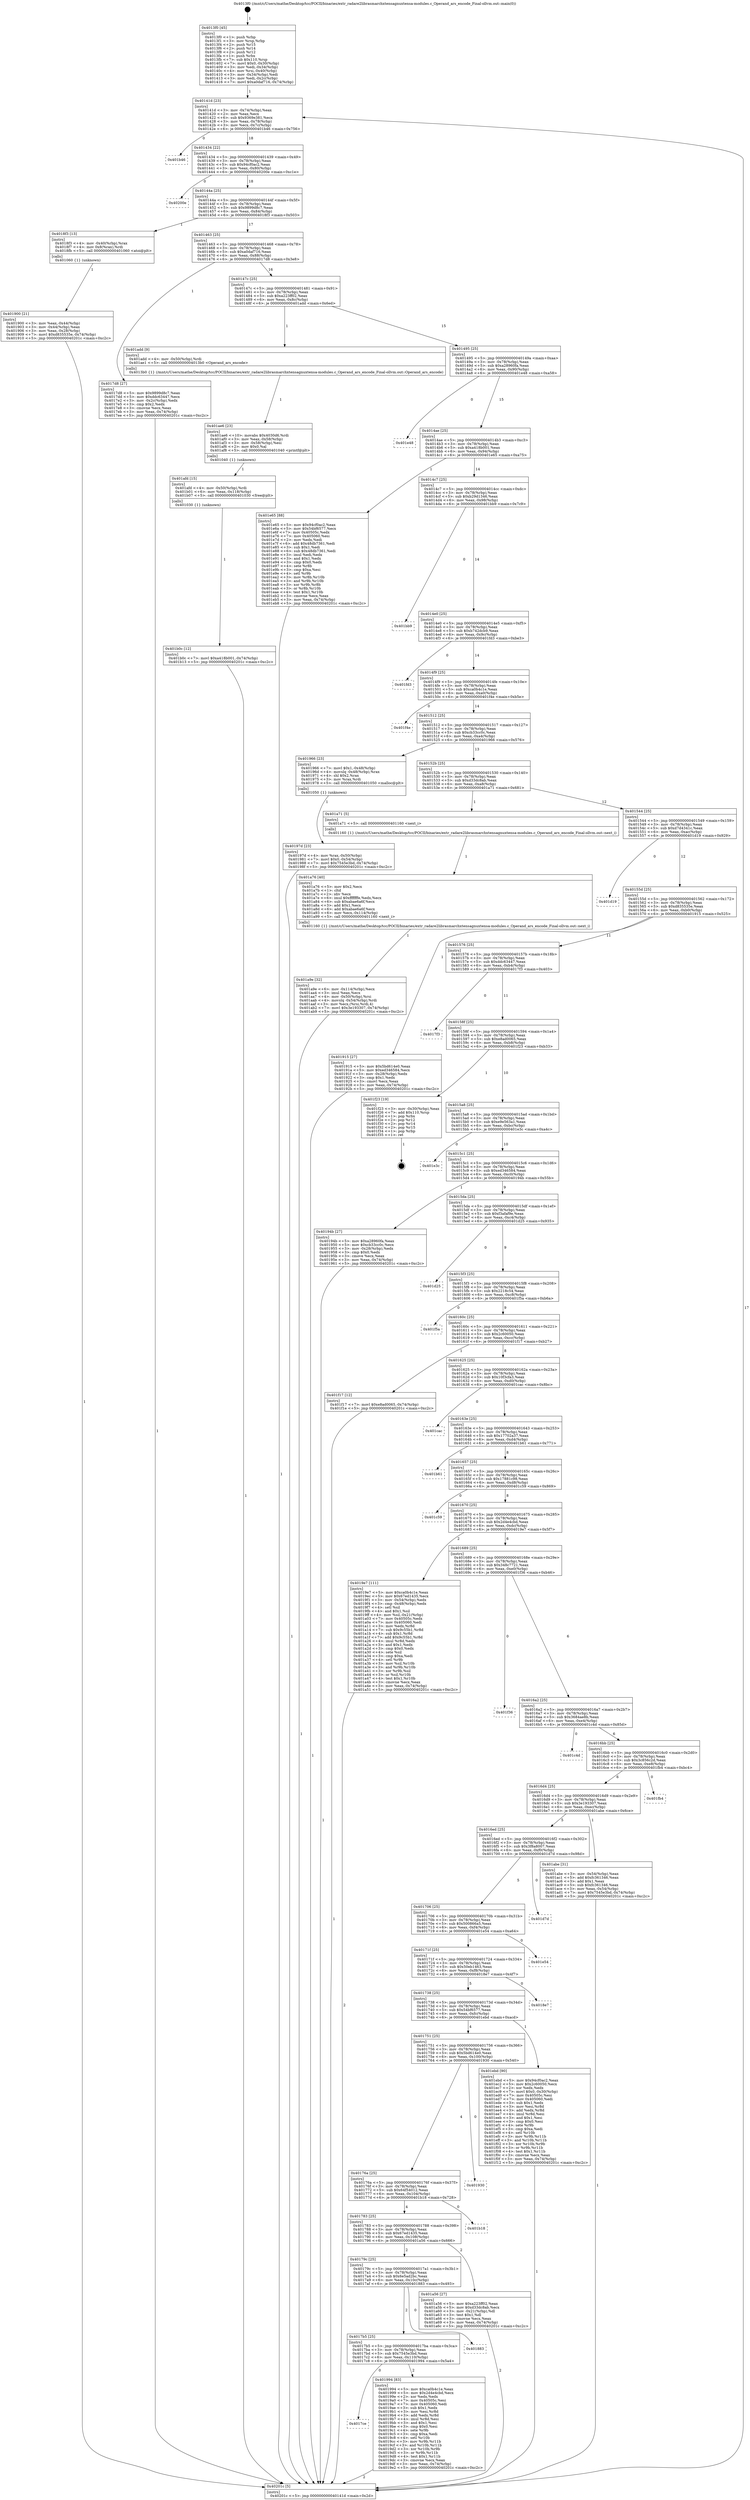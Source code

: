 digraph "0x4013f0" {
  label = "0x4013f0 (/mnt/c/Users/mathe/Desktop/tcc/POCII/binaries/extr_radare2librasmarchxtensagnuxtensa-modules.c_Operand_ars_encode_Final-ollvm.out::main(0))"
  labelloc = "t"
  node[shape=record]

  Entry [label="",width=0.3,height=0.3,shape=circle,fillcolor=black,style=filled]
  "0x40141d" [label="{
     0x40141d [23]\l
     | [instrs]\l
     &nbsp;&nbsp;0x40141d \<+3\>: mov -0x74(%rbp),%eax\l
     &nbsp;&nbsp;0x401420 \<+2\>: mov %eax,%ecx\l
     &nbsp;&nbsp;0x401422 \<+6\>: sub $0x9369e381,%ecx\l
     &nbsp;&nbsp;0x401428 \<+3\>: mov %eax,-0x78(%rbp)\l
     &nbsp;&nbsp;0x40142b \<+3\>: mov %ecx,-0x7c(%rbp)\l
     &nbsp;&nbsp;0x40142e \<+6\>: je 0000000000401b46 \<main+0x756\>\l
  }"]
  "0x401b46" [label="{
     0x401b46\l
  }", style=dashed]
  "0x401434" [label="{
     0x401434 [22]\l
     | [instrs]\l
     &nbsp;&nbsp;0x401434 \<+5\>: jmp 0000000000401439 \<main+0x49\>\l
     &nbsp;&nbsp;0x401439 \<+3\>: mov -0x78(%rbp),%eax\l
     &nbsp;&nbsp;0x40143c \<+5\>: sub $0x94cf0ac2,%eax\l
     &nbsp;&nbsp;0x401441 \<+3\>: mov %eax,-0x80(%rbp)\l
     &nbsp;&nbsp;0x401444 \<+6\>: je 000000000040200e \<main+0xc1e\>\l
  }"]
  Exit [label="",width=0.3,height=0.3,shape=circle,fillcolor=black,style=filled,peripheries=2]
  "0x40200e" [label="{
     0x40200e\l
  }", style=dashed]
  "0x40144a" [label="{
     0x40144a [25]\l
     | [instrs]\l
     &nbsp;&nbsp;0x40144a \<+5\>: jmp 000000000040144f \<main+0x5f\>\l
     &nbsp;&nbsp;0x40144f \<+3\>: mov -0x78(%rbp),%eax\l
     &nbsp;&nbsp;0x401452 \<+5\>: sub $0x9899d8c7,%eax\l
     &nbsp;&nbsp;0x401457 \<+6\>: mov %eax,-0x84(%rbp)\l
     &nbsp;&nbsp;0x40145d \<+6\>: je 00000000004018f3 \<main+0x503\>\l
  }"]
  "0x401b0c" [label="{
     0x401b0c [12]\l
     | [instrs]\l
     &nbsp;&nbsp;0x401b0c \<+7\>: movl $0xa418b001,-0x74(%rbp)\l
     &nbsp;&nbsp;0x401b13 \<+5\>: jmp 000000000040201c \<main+0xc2c\>\l
  }"]
  "0x4018f3" [label="{
     0x4018f3 [13]\l
     | [instrs]\l
     &nbsp;&nbsp;0x4018f3 \<+4\>: mov -0x40(%rbp),%rax\l
     &nbsp;&nbsp;0x4018f7 \<+4\>: mov 0x8(%rax),%rdi\l
     &nbsp;&nbsp;0x4018fb \<+5\>: call 0000000000401060 \<atoi@plt\>\l
     | [calls]\l
     &nbsp;&nbsp;0x401060 \{1\} (unknown)\l
  }"]
  "0x401463" [label="{
     0x401463 [25]\l
     | [instrs]\l
     &nbsp;&nbsp;0x401463 \<+5\>: jmp 0000000000401468 \<main+0x78\>\l
     &nbsp;&nbsp;0x401468 \<+3\>: mov -0x78(%rbp),%eax\l
     &nbsp;&nbsp;0x40146b \<+5\>: sub $0xa0daf716,%eax\l
     &nbsp;&nbsp;0x401470 \<+6\>: mov %eax,-0x88(%rbp)\l
     &nbsp;&nbsp;0x401476 \<+6\>: je 00000000004017d8 \<main+0x3e8\>\l
  }"]
  "0x401afd" [label="{
     0x401afd [15]\l
     | [instrs]\l
     &nbsp;&nbsp;0x401afd \<+4\>: mov -0x50(%rbp),%rdi\l
     &nbsp;&nbsp;0x401b01 \<+6\>: mov %eax,-0x118(%rbp)\l
     &nbsp;&nbsp;0x401b07 \<+5\>: call 0000000000401030 \<free@plt\>\l
     | [calls]\l
     &nbsp;&nbsp;0x401030 \{1\} (unknown)\l
  }"]
  "0x4017d8" [label="{
     0x4017d8 [27]\l
     | [instrs]\l
     &nbsp;&nbsp;0x4017d8 \<+5\>: mov $0x9899d8c7,%eax\l
     &nbsp;&nbsp;0x4017dd \<+5\>: mov $0xddc63447,%ecx\l
     &nbsp;&nbsp;0x4017e2 \<+3\>: mov -0x2c(%rbp),%edx\l
     &nbsp;&nbsp;0x4017e5 \<+3\>: cmp $0x2,%edx\l
     &nbsp;&nbsp;0x4017e8 \<+3\>: cmovne %ecx,%eax\l
     &nbsp;&nbsp;0x4017eb \<+3\>: mov %eax,-0x74(%rbp)\l
     &nbsp;&nbsp;0x4017ee \<+5\>: jmp 000000000040201c \<main+0xc2c\>\l
  }"]
  "0x40147c" [label="{
     0x40147c [25]\l
     | [instrs]\l
     &nbsp;&nbsp;0x40147c \<+5\>: jmp 0000000000401481 \<main+0x91\>\l
     &nbsp;&nbsp;0x401481 \<+3\>: mov -0x78(%rbp),%eax\l
     &nbsp;&nbsp;0x401484 \<+5\>: sub $0xa223ff02,%eax\l
     &nbsp;&nbsp;0x401489 \<+6\>: mov %eax,-0x8c(%rbp)\l
     &nbsp;&nbsp;0x40148f \<+6\>: je 0000000000401add \<main+0x6ed\>\l
  }"]
  "0x40201c" [label="{
     0x40201c [5]\l
     | [instrs]\l
     &nbsp;&nbsp;0x40201c \<+5\>: jmp 000000000040141d \<main+0x2d\>\l
  }"]
  "0x4013f0" [label="{
     0x4013f0 [45]\l
     | [instrs]\l
     &nbsp;&nbsp;0x4013f0 \<+1\>: push %rbp\l
     &nbsp;&nbsp;0x4013f1 \<+3\>: mov %rsp,%rbp\l
     &nbsp;&nbsp;0x4013f4 \<+2\>: push %r15\l
     &nbsp;&nbsp;0x4013f6 \<+2\>: push %r14\l
     &nbsp;&nbsp;0x4013f8 \<+2\>: push %r12\l
     &nbsp;&nbsp;0x4013fa \<+1\>: push %rbx\l
     &nbsp;&nbsp;0x4013fb \<+7\>: sub $0x110,%rsp\l
     &nbsp;&nbsp;0x401402 \<+7\>: movl $0x0,-0x30(%rbp)\l
     &nbsp;&nbsp;0x401409 \<+3\>: mov %edi,-0x34(%rbp)\l
     &nbsp;&nbsp;0x40140c \<+4\>: mov %rsi,-0x40(%rbp)\l
     &nbsp;&nbsp;0x401410 \<+3\>: mov -0x34(%rbp),%edi\l
     &nbsp;&nbsp;0x401413 \<+3\>: mov %edi,-0x2c(%rbp)\l
     &nbsp;&nbsp;0x401416 \<+7\>: movl $0xa0daf716,-0x74(%rbp)\l
  }"]
  "0x401900" [label="{
     0x401900 [21]\l
     | [instrs]\l
     &nbsp;&nbsp;0x401900 \<+3\>: mov %eax,-0x44(%rbp)\l
     &nbsp;&nbsp;0x401903 \<+3\>: mov -0x44(%rbp),%eax\l
     &nbsp;&nbsp;0x401906 \<+3\>: mov %eax,-0x28(%rbp)\l
     &nbsp;&nbsp;0x401909 \<+7\>: movl $0xd835535e,-0x74(%rbp)\l
     &nbsp;&nbsp;0x401910 \<+5\>: jmp 000000000040201c \<main+0xc2c\>\l
  }"]
  "0x401ae6" [label="{
     0x401ae6 [23]\l
     | [instrs]\l
     &nbsp;&nbsp;0x401ae6 \<+10\>: movabs $0x4030d6,%rdi\l
     &nbsp;&nbsp;0x401af0 \<+3\>: mov %eax,-0x58(%rbp)\l
     &nbsp;&nbsp;0x401af3 \<+3\>: mov -0x58(%rbp),%esi\l
     &nbsp;&nbsp;0x401af6 \<+2\>: mov $0x0,%al\l
     &nbsp;&nbsp;0x401af8 \<+5\>: call 0000000000401040 \<printf@plt\>\l
     | [calls]\l
     &nbsp;&nbsp;0x401040 \{1\} (unknown)\l
  }"]
  "0x401add" [label="{
     0x401add [9]\l
     | [instrs]\l
     &nbsp;&nbsp;0x401add \<+4\>: mov -0x50(%rbp),%rdi\l
     &nbsp;&nbsp;0x401ae1 \<+5\>: call 00000000004013b0 \<Operand_ars_encode\>\l
     | [calls]\l
     &nbsp;&nbsp;0x4013b0 \{1\} (/mnt/c/Users/mathe/Desktop/tcc/POCII/binaries/extr_radare2librasmarchxtensagnuxtensa-modules.c_Operand_ars_encode_Final-ollvm.out::Operand_ars_encode)\l
  }"]
  "0x401495" [label="{
     0x401495 [25]\l
     | [instrs]\l
     &nbsp;&nbsp;0x401495 \<+5\>: jmp 000000000040149a \<main+0xaa\>\l
     &nbsp;&nbsp;0x40149a \<+3\>: mov -0x78(%rbp),%eax\l
     &nbsp;&nbsp;0x40149d \<+5\>: sub $0xa28960fa,%eax\l
     &nbsp;&nbsp;0x4014a2 \<+6\>: mov %eax,-0x90(%rbp)\l
     &nbsp;&nbsp;0x4014a8 \<+6\>: je 0000000000401e48 \<main+0xa58\>\l
  }"]
  "0x401a9e" [label="{
     0x401a9e [32]\l
     | [instrs]\l
     &nbsp;&nbsp;0x401a9e \<+6\>: mov -0x114(%rbp),%ecx\l
     &nbsp;&nbsp;0x401aa4 \<+3\>: imul %eax,%ecx\l
     &nbsp;&nbsp;0x401aa7 \<+4\>: mov -0x50(%rbp),%rsi\l
     &nbsp;&nbsp;0x401aab \<+4\>: movslq -0x54(%rbp),%rdi\l
     &nbsp;&nbsp;0x401aaf \<+3\>: mov %ecx,(%rsi,%rdi,4)\l
     &nbsp;&nbsp;0x401ab2 \<+7\>: movl $0x3e193307,-0x74(%rbp)\l
     &nbsp;&nbsp;0x401ab9 \<+5\>: jmp 000000000040201c \<main+0xc2c\>\l
  }"]
  "0x401e48" [label="{
     0x401e48\l
  }", style=dashed]
  "0x4014ae" [label="{
     0x4014ae [25]\l
     | [instrs]\l
     &nbsp;&nbsp;0x4014ae \<+5\>: jmp 00000000004014b3 \<main+0xc3\>\l
     &nbsp;&nbsp;0x4014b3 \<+3\>: mov -0x78(%rbp),%eax\l
     &nbsp;&nbsp;0x4014b6 \<+5\>: sub $0xa418b001,%eax\l
     &nbsp;&nbsp;0x4014bb \<+6\>: mov %eax,-0x94(%rbp)\l
     &nbsp;&nbsp;0x4014c1 \<+6\>: je 0000000000401e65 \<main+0xa75\>\l
  }"]
  "0x401a76" [label="{
     0x401a76 [40]\l
     | [instrs]\l
     &nbsp;&nbsp;0x401a76 \<+5\>: mov $0x2,%ecx\l
     &nbsp;&nbsp;0x401a7b \<+1\>: cltd\l
     &nbsp;&nbsp;0x401a7c \<+2\>: idiv %ecx\l
     &nbsp;&nbsp;0x401a7e \<+6\>: imul $0xfffffffe,%edx,%ecx\l
     &nbsp;&nbsp;0x401a84 \<+6\>: sub $0xabae6a6f,%ecx\l
     &nbsp;&nbsp;0x401a8a \<+3\>: add $0x1,%ecx\l
     &nbsp;&nbsp;0x401a8d \<+6\>: add $0xabae6a6f,%ecx\l
     &nbsp;&nbsp;0x401a93 \<+6\>: mov %ecx,-0x114(%rbp)\l
     &nbsp;&nbsp;0x401a99 \<+5\>: call 0000000000401160 \<next_i\>\l
     | [calls]\l
     &nbsp;&nbsp;0x401160 \{1\} (/mnt/c/Users/mathe/Desktop/tcc/POCII/binaries/extr_radare2librasmarchxtensagnuxtensa-modules.c_Operand_ars_encode_Final-ollvm.out::next_i)\l
  }"]
  "0x401e65" [label="{
     0x401e65 [88]\l
     | [instrs]\l
     &nbsp;&nbsp;0x401e65 \<+5\>: mov $0x94cf0ac2,%eax\l
     &nbsp;&nbsp;0x401e6a \<+5\>: mov $0x54bf6577,%ecx\l
     &nbsp;&nbsp;0x401e6f \<+7\>: mov 0x40505c,%edx\l
     &nbsp;&nbsp;0x401e76 \<+7\>: mov 0x405060,%esi\l
     &nbsp;&nbsp;0x401e7d \<+2\>: mov %edx,%edi\l
     &nbsp;&nbsp;0x401e7f \<+6\>: add $0x48db7361,%edi\l
     &nbsp;&nbsp;0x401e85 \<+3\>: sub $0x1,%edi\l
     &nbsp;&nbsp;0x401e88 \<+6\>: sub $0x48db7361,%edi\l
     &nbsp;&nbsp;0x401e8e \<+3\>: imul %edi,%edx\l
     &nbsp;&nbsp;0x401e91 \<+3\>: and $0x1,%edx\l
     &nbsp;&nbsp;0x401e94 \<+3\>: cmp $0x0,%edx\l
     &nbsp;&nbsp;0x401e97 \<+4\>: sete %r8b\l
     &nbsp;&nbsp;0x401e9b \<+3\>: cmp $0xa,%esi\l
     &nbsp;&nbsp;0x401e9e \<+4\>: setl %r9b\l
     &nbsp;&nbsp;0x401ea2 \<+3\>: mov %r8b,%r10b\l
     &nbsp;&nbsp;0x401ea5 \<+3\>: and %r9b,%r10b\l
     &nbsp;&nbsp;0x401ea8 \<+3\>: xor %r9b,%r8b\l
     &nbsp;&nbsp;0x401eab \<+3\>: or %r8b,%r10b\l
     &nbsp;&nbsp;0x401eae \<+4\>: test $0x1,%r10b\l
     &nbsp;&nbsp;0x401eb2 \<+3\>: cmovne %ecx,%eax\l
     &nbsp;&nbsp;0x401eb5 \<+3\>: mov %eax,-0x74(%rbp)\l
     &nbsp;&nbsp;0x401eb8 \<+5\>: jmp 000000000040201c \<main+0xc2c\>\l
  }"]
  "0x4014c7" [label="{
     0x4014c7 [25]\l
     | [instrs]\l
     &nbsp;&nbsp;0x4014c7 \<+5\>: jmp 00000000004014cc \<main+0xdc\>\l
     &nbsp;&nbsp;0x4014cc \<+3\>: mov -0x78(%rbp),%eax\l
     &nbsp;&nbsp;0x4014cf \<+5\>: sub $0xb29d1346,%eax\l
     &nbsp;&nbsp;0x4014d4 \<+6\>: mov %eax,-0x98(%rbp)\l
     &nbsp;&nbsp;0x4014da \<+6\>: je 0000000000401bb9 \<main+0x7c9\>\l
  }"]
  "0x4017ce" [label="{
     0x4017ce\l
  }", style=dashed]
  "0x401bb9" [label="{
     0x401bb9\l
  }", style=dashed]
  "0x4014e0" [label="{
     0x4014e0 [25]\l
     | [instrs]\l
     &nbsp;&nbsp;0x4014e0 \<+5\>: jmp 00000000004014e5 \<main+0xf5\>\l
     &nbsp;&nbsp;0x4014e5 \<+3\>: mov -0x78(%rbp),%eax\l
     &nbsp;&nbsp;0x4014e8 \<+5\>: sub $0xb742dcb9,%eax\l
     &nbsp;&nbsp;0x4014ed \<+6\>: mov %eax,-0x9c(%rbp)\l
     &nbsp;&nbsp;0x4014f3 \<+6\>: je 0000000000401fd3 \<main+0xbe3\>\l
  }"]
  "0x401994" [label="{
     0x401994 [83]\l
     | [instrs]\l
     &nbsp;&nbsp;0x401994 \<+5\>: mov $0xca0b4c1e,%eax\l
     &nbsp;&nbsp;0x401999 \<+5\>: mov $0x2d4e4cbd,%ecx\l
     &nbsp;&nbsp;0x40199e \<+2\>: xor %edx,%edx\l
     &nbsp;&nbsp;0x4019a0 \<+7\>: mov 0x40505c,%esi\l
     &nbsp;&nbsp;0x4019a7 \<+7\>: mov 0x405060,%edi\l
     &nbsp;&nbsp;0x4019ae \<+3\>: sub $0x1,%edx\l
     &nbsp;&nbsp;0x4019b1 \<+3\>: mov %esi,%r8d\l
     &nbsp;&nbsp;0x4019b4 \<+3\>: add %edx,%r8d\l
     &nbsp;&nbsp;0x4019b7 \<+4\>: imul %r8d,%esi\l
     &nbsp;&nbsp;0x4019bb \<+3\>: and $0x1,%esi\l
     &nbsp;&nbsp;0x4019be \<+3\>: cmp $0x0,%esi\l
     &nbsp;&nbsp;0x4019c1 \<+4\>: sete %r9b\l
     &nbsp;&nbsp;0x4019c5 \<+3\>: cmp $0xa,%edi\l
     &nbsp;&nbsp;0x4019c8 \<+4\>: setl %r10b\l
     &nbsp;&nbsp;0x4019cc \<+3\>: mov %r9b,%r11b\l
     &nbsp;&nbsp;0x4019cf \<+3\>: and %r10b,%r11b\l
     &nbsp;&nbsp;0x4019d2 \<+3\>: xor %r10b,%r9b\l
     &nbsp;&nbsp;0x4019d5 \<+3\>: or %r9b,%r11b\l
     &nbsp;&nbsp;0x4019d8 \<+4\>: test $0x1,%r11b\l
     &nbsp;&nbsp;0x4019dc \<+3\>: cmovne %ecx,%eax\l
     &nbsp;&nbsp;0x4019df \<+3\>: mov %eax,-0x74(%rbp)\l
     &nbsp;&nbsp;0x4019e2 \<+5\>: jmp 000000000040201c \<main+0xc2c\>\l
  }"]
  "0x401fd3" [label="{
     0x401fd3\l
  }", style=dashed]
  "0x4014f9" [label="{
     0x4014f9 [25]\l
     | [instrs]\l
     &nbsp;&nbsp;0x4014f9 \<+5\>: jmp 00000000004014fe \<main+0x10e\>\l
     &nbsp;&nbsp;0x4014fe \<+3\>: mov -0x78(%rbp),%eax\l
     &nbsp;&nbsp;0x401501 \<+5\>: sub $0xca0b4c1e,%eax\l
     &nbsp;&nbsp;0x401506 \<+6\>: mov %eax,-0xa0(%rbp)\l
     &nbsp;&nbsp;0x40150c \<+6\>: je 0000000000401f4e \<main+0xb5e\>\l
  }"]
  "0x4017b5" [label="{
     0x4017b5 [25]\l
     | [instrs]\l
     &nbsp;&nbsp;0x4017b5 \<+5\>: jmp 00000000004017ba \<main+0x3ca\>\l
     &nbsp;&nbsp;0x4017ba \<+3\>: mov -0x78(%rbp),%eax\l
     &nbsp;&nbsp;0x4017bd \<+5\>: sub $0x7545e3bd,%eax\l
     &nbsp;&nbsp;0x4017c2 \<+6\>: mov %eax,-0x110(%rbp)\l
     &nbsp;&nbsp;0x4017c8 \<+6\>: je 0000000000401994 \<main+0x5a4\>\l
  }"]
  "0x401f4e" [label="{
     0x401f4e\l
  }", style=dashed]
  "0x401512" [label="{
     0x401512 [25]\l
     | [instrs]\l
     &nbsp;&nbsp;0x401512 \<+5\>: jmp 0000000000401517 \<main+0x127\>\l
     &nbsp;&nbsp;0x401517 \<+3\>: mov -0x78(%rbp),%eax\l
     &nbsp;&nbsp;0x40151a \<+5\>: sub $0xcb33cc0c,%eax\l
     &nbsp;&nbsp;0x40151f \<+6\>: mov %eax,-0xa4(%rbp)\l
     &nbsp;&nbsp;0x401525 \<+6\>: je 0000000000401966 \<main+0x576\>\l
  }"]
  "0x401883" [label="{
     0x401883\l
  }", style=dashed]
  "0x401966" [label="{
     0x401966 [23]\l
     | [instrs]\l
     &nbsp;&nbsp;0x401966 \<+7\>: movl $0x1,-0x48(%rbp)\l
     &nbsp;&nbsp;0x40196d \<+4\>: movslq -0x48(%rbp),%rax\l
     &nbsp;&nbsp;0x401971 \<+4\>: shl $0x2,%rax\l
     &nbsp;&nbsp;0x401975 \<+3\>: mov %rax,%rdi\l
     &nbsp;&nbsp;0x401978 \<+5\>: call 0000000000401050 \<malloc@plt\>\l
     | [calls]\l
     &nbsp;&nbsp;0x401050 \{1\} (unknown)\l
  }"]
  "0x40152b" [label="{
     0x40152b [25]\l
     | [instrs]\l
     &nbsp;&nbsp;0x40152b \<+5\>: jmp 0000000000401530 \<main+0x140\>\l
     &nbsp;&nbsp;0x401530 \<+3\>: mov -0x78(%rbp),%eax\l
     &nbsp;&nbsp;0x401533 \<+5\>: sub $0xd33dc8ab,%eax\l
     &nbsp;&nbsp;0x401538 \<+6\>: mov %eax,-0xa8(%rbp)\l
     &nbsp;&nbsp;0x40153e \<+6\>: je 0000000000401a71 \<main+0x681\>\l
  }"]
  "0x40179c" [label="{
     0x40179c [25]\l
     | [instrs]\l
     &nbsp;&nbsp;0x40179c \<+5\>: jmp 00000000004017a1 \<main+0x3b1\>\l
     &nbsp;&nbsp;0x4017a1 \<+3\>: mov -0x78(%rbp),%eax\l
     &nbsp;&nbsp;0x4017a4 \<+5\>: sub $0x6e5ad2bc,%eax\l
     &nbsp;&nbsp;0x4017a9 \<+6\>: mov %eax,-0x10c(%rbp)\l
     &nbsp;&nbsp;0x4017af \<+6\>: je 0000000000401883 \<main+0x493\>\l
  }"]
  "0x401a71" [label="{
     0x401a71 [5]\l
     | [instrs]\l
     &nbsp;&nbsp;0x401a71 \<+5\>: call 0000000000401160 \<next_i\>\l
     | [calls]\l
     &nbsp;&nbsp;0x401160 \{1\} (/mnt/c/Users/mathe/Desktop/tcc/POCII/binaries/extr_radare2librasmarchxtensagnuxtensa-modules.c_Operand_ars_encode_Final-ollvm.out::next_i)\l
  }"]
  "0x401544" [label="{
     0x401544 [25]\l
     | [instrs]\l
     &nbsp;&nbsp;0x401544 \<+5\>: jmp 0000000000401549 \<main+0x159\>\l
     &nbsp;&nbsp;0x401549 \<+3\>: mov -0x78(%rbp),%eax\l
     &nbsp;&nbsp;0x40154c \<+5\>: sub $0xd7d4341c,%eax\l
     &nbsp;&nbsp;0x401551 \<+6\>: mov %eax,-0xac(%rbp)\l
     &nbsp;&nbsp;0x401557 \<+6\>: je 0000000000401d19 \<main+0x929\>\l
  }"]
  "0x401a56" [label="{
     0x401a56 [27]\l
     | [instrs]\l
     &nbsp;&nbsp;0x401a56 \<+5\>: mov $0xa223ff02,%eax\l
     &nbsp;&nbsp;0x401a5b \<+5\>: mov $0xd33dc8ab,%ecx\l
     &nbsp;&nbsp;0x401a60 \<+3\>: mov -0x21(%rbp),%dl\l
     &nbsp;&nbsp;0x401a63 \<+3\>: test $0x1,%dl\l
     &nbsp;&nbsp;0x401a66 \<+3\>: cmovne %ecx,%eax\l
     &nbsp;&nbsp;0x401a69 \<+3\>: mov %eax,-0x74(%rbp)\l
     &nbsp;&nbsp;0x401a6c \<+5\>: jmp 000000000040201c \<main+0xc2c\>\l
  }"]
  "0x401d19" [label="{
     0x401d19\l
  }", style=dashed]
  "0x40155d" [label="{
     0x40155d [25]\l
     | [instrs]\l
     &nbsp;&nbsp;0x40155d \<+5\>: jmp 0000000000401562 \<main+0x172\>\l
     &nbsp;&nbsp;0x401562 \<+3\>: mov -0x78(%rbp),%eax\l
     &nbsp;&nbsp;0x401565 \<+5\>: sub $0xd835535e,%eax\l
     &nbsp;&nbsp;0x40156a \<+6\>: mov %eax,-0xb0(%rbp)\l
     &nbsp;&nbsp;0x401570 \<+6\>: je 0000000000401915 \<main+0x525\>\l
  }"]
  "0x401783" [label="{
     0x401783 [25]\l
     | [instrs]\l
     &nbsp;&nbsp;0x401783 \<+5\>: jmp 0000000000401788 \<main+0x398\>\l
     &nbsp;&nbsp;0x401788 \<+3\>: mov -0x78(%rbp),%eax\l
     &nbsp;&nbsp;0x40178b \<+5\>: sub $0x67ed1435,%eax\l
     &nbsp;&nbsp;0x401790 \<+6\>: mov %eax,-0x108(%rbp)\l
     &nbsp;&nbsp;0x401796 \<+6\>: je 0000000000401a56 \<main+0x666\>\l
  }"]
  "0x401915" [label="{
     0x401915 [27]\l
     | [instrs]\l
     &nbsp;&nbsp;0x401915 \<+5\>: mov $0x5bd614e0,%eax\l
     &nbsp;&nbsp;0x40191a \<+5\>: mov $0xed346584,%ecx\l
     &nbsp;&nbsp;0x40191f \<+3\>: mov -0x28(%rbp),%edx\l
     &nbsp;&nbsp;0x401922 \<+3\>: cmp $0x1,%edx\l
     &nbsp;&nbsp;0x401925 \<+3\>: cmovl %ecx,%eax\l
     &nbsp;&nbsp;0x401928 \<+3\>: mov %eax,-0x74(%rbp)\l
     &nbsp;&nbsp;0x40192b \<+5\>: jmp 000000000040201c \<main+0xc2c\>\l
  }"]
  "0x401576" [label="{
     0x401576 [25]\l
     | [instrs]\l
     &nbsp;&nbsp;0x401576 \<+5\>: jmp 000000000040157b \<main+0x18b\>\l
     &nbsp;&nbsp;0x40157b \<+3\>: mov -0x78(%rbp),%eax\l
     &nbsp;&nbsp;0x40157e \<+5\>: sub $0xddc63447,%eax\l
     &nbsp;&nbsp;0x401583 \<+6\>: mov %eax,-0xb4(%rbp)\l
     &nbsp;&nbsp;0x401589 \<+6\>: je 00000000004017f3 \<main+0x403\>\l
  }"]
  "0x401b18" [label="{
     0x401b18\l
  }", style=dashed]
  "0x4017f3" [label="{
     0x4017f3\l
  }", style=dashed]
  "0x40158f" [label="{
     0x40158f [25]\l
     | [instrs]\l
     &nbsp;&nbsp;0x40158f \<+5\>: jmp 0000000000401594 \<main+0x1a4\>\l
     &nbsp;&nbsp;0x401594 \<+3\>: mov -0x78(%rbp),%eax\l
     &nbsp;&nbsp;0x401597 \<+5\>: sub $0xe8ad0065,%eax\l
     &nbsp;&nbsp;0x40159c \<+6\>: mov %eax,-0xb8(%rbp)\l
     &nbsp;&nbsp;0x4015a2 \<+6\>: je 0000000000401f23 \<main+0xb33\>\l
  }"]
  "0x40176a" [label="{
     0x40176a [25]\l
     | [instrs]\l
     &nbsp;&nbsp;0x40176a \<+5\>: jmp 000000000040176f \<main+0x37f\>\l
     &nbsp;&nbsp;0x40176f \<+3\>: mov -0x78(%rbp),%eax\l
     &nbsp;&nbsp;0x401772 \<+5\>: sub $0x64f54012,%eax\l
     &nbsp;&nbsp;0x401777 \<+6\>: mov %eax,-0x104(%rbp)\l
     &nbsp;&nbsp;0x40177d \<+6\>: je 0000000000401b18 \<main+0x728\>\l
  }"]
  "0x401f23" [label="{
     0x401f23 [19]\l
     | [instrs]\l
     &nbsp;&nbsp;0x401f23 \<+3\>: mov -0x30(%rbp),%eax\l
     &nbsp;&nbsp;0x401f26 \<+7\>: add $0x110,%rsp\l
     &nbsp;&nbsp;0x401f2d \<+1\>: pop %rbx\l
     &nbsp;&nbsp;0x401f2e \<+2\>: pop %r12\l
     &nbsp;&nbsp;0x401f30 \<+2\>: pop %r14\l
     &nbsp;&nbsp;0x401f32 \<+2\>: pop %r15\l
     &nbsp;&nbsp;0x401f34 \<+1\>: pop %rbp\l
     &nbsp;&nbsp;0x401f35 \<+1\>: ret\l
  }"]
  "0x4015a8" [label="{
     0x4015a8 [25]\l
     | [instrs]\l
     &nbsp;&nbsp;0x4015a8 \<+5\>: jmp 00000000004015ad \<main+0x1bd\>\l
     &nbsp;&nbsp;0x4015ad \<+3\>: mov -0x78(%rbp),%eax\l
     &nbsp;&nbsp;0x4015b0 \<+5\>: sub $0xe9e563a1,%eax\l
     &nbsp;&nbsp;0x4015b5 \<+6\>: mov %eax,-0xbc(%rbp)\l
     &nbsp;&nbsp;0x4015bb \<+6\>: je 0000000000401e3c \<main+0xa4c\>\l
  }"]
  "0x401930" [label="{
     0x401930\l
  }", style=dashed]
  "0x401e3c" [label="{
     0x401e3c\l
  }", style=dashed]
  "0x4015c1" [label="{
     0x4015c1 [25]\l
     | [instrs]\l
     &nbsp;&nbsp;0x4015c1 \<+5\>: jmp 00000000004015c6 \<main+0x1d6\>\l
     &nbsp;&nbsp;0x4015c6 \<+3\>: mov -0x78(%rbp),%eax\l
     &nbsp;&nbsp;0x4015c9 \<+5\>: sub $0xed346584,%eax\l
     &nbsp;&nbsp;0x4015ce \<+6\>: mov %eax,-0xc0(%rbp)\l
     &nbsp;&nbsp;0x4015d4 \<+6\>: je 000000000040194b \<main+0x55b\>\l
  }"]
  "0x401751" [label="{
     0x401751 [25]\l
     | [instrs]\l
     &nbsp;&nbsp;0x401751 \<+5\>: jmp 0000000000401756 \<main+0x366\>\l
     &nbsp;&nbsp;0x401756 \<+3\>: mov -0x78(%rbp),%eax\l
     &nbsp;&nbsp;0x401759 \<+5\>: sub $0x5bd614e0,%eax\l
     &nbsp;&nbsp;0x40175e \<+6\>: mov %eax,-0x100(%rbp)\l
     &nbsp;&nbsp;0x401764 \<+6\>: je 0000000000401930 \<main+0x540\>\l
  }"]
  "0x40194b" [label="{
     0x40194b [27]\l
     | [instrs]\l
     &nbsp;&nbsp;0x40194b \<+5\>: mov $0xa28960fa,%eax\l
     &nbsp;&nbsp;0x401950 \<+5\>: mov $0xcb33cc0c,%ecx\l
     &nbsp;&nbsp;0x401955 \<+3\>: mov -0x28(%rbp),%edx\l
     &nbsp;&nbsp;0x401958 \<+3\>: cmp $0x0,%edx\l
     &nbsp;&nbsp;0x40195b \<+3\>: cmove %ecx,%eax\l
     &nbsp;&nbsp;0x40195e \<+3\>: mov %eax,-0x74(%rbp)\l
     &nbsp;&nbsp;0x401961 \<+5\>: jmp 000000000040201c \<main+0xc2c\>\l
  }"]
  "0x4015da" [label="{
     0x4015da [25]\l
     | [instrs]\l
     &nbsp;&nbsp;0x4015da \<+5\>: jmp 00000000004015df \<main+0x1ef\>\l
     &nbsp;&nbsp;0x4015df \<+3\>: mov -0x78(%rbp),%eax\l
     &nbsp;&nbsp;0x4015e2 \<+5\>: sub $0xf3afaf9e,%eax\l
     &nbsp;&nbsp;0x4015e7 \<+6\>: mov %eax,-0xc4(%rbp)\l
     &nbsp;&nbsp;0x4015ed \<+6\>: je 0000000000401d25 \<main+0x935\>\l
  }"]
  "0x40197d" [label="{
     0x40197d [23]\l
     | [instrs]\l
     &nbsp;&nbsp;0x40197d \<+4\>: mov %rax,-0x50(%rbp)\l
     &nbsp;&nbsp;0x401981 \<+7\>: movl $0x0,-0x54(%rbp)\l
     &nbsp;&nbsp;0x401988 \<+7\>: movl $0x7545e3bd,-0x74(%rbp)\l
     &nbsp;&nbsp;0x40198f \<+5\>: jmp 000000000040201c \<main+0xc2c\>\l
  }"]
  "0x401ebd" [label="{
     0x401ebd [90]\l
     | [instrs]\l
     &nbsp;&nbsp;0x401ebd \<+5\>: mov $0x94cf0ac2,%eax\l
     &nbsp;&nbsp;0x401ec2 \<+5\>: mov $0x2c60050,%ecx\l
     &nbsp;&nbsp;0x401ec7 \<+2\>: xor %edx,%edx\l
     &nbsp;&nbsp;0x401ec9 \<+7\>: movl $0x0,-0x30(%rbp)\l
     &nbsp;&nbsp;0x401ed0 \<+7\>: mov 0x40505c,%esi\l
     &nbsp;&nbsp;0x401ed7 \<+7\>: mov 0x405060,%edi\l
     &nbsp;&nbsp;0x401ede \<+3\>: sub $0x1,%edx\l
     &nbsp;&nbsp;0x401ee1 \<+3\>: mov %esi,%r8d\l
     &nbsp;&nbsp;0x401ee4 \<+3\>: add %edx,%r8d\l
     &nbsp;&nbsp;0x401ee7 \<+4\>: imul %r8d,%esi\l
     &nbsp;&nbsp;0x401eeb \<+3\>: and $0x1,%esi\l
     &nbsp;&nbsp;0x401eee \<+3\>: cmp $0x0,%esi\l
     &nbsp;&nbsp;0x401ef1 \<+4\>: sete %r9b\l
     &nbsp;&nbsp;0x401ef5 \<+3\>: cmp $0xa,%edi\l
     &nbsp;&nbsp;0x401ef8 \<+4\>: setl %r10b\l
     &nbsp;&nbsp;0x401efc \<+3\>: mov %r9b,%r11b\l
     &nbsp;&nbsp;0x401eff \<+3\>: and %r10b,%r11b\l
     &nbsp;&nbsp;0x401f02 \<+3\>: xor %r10b,%r9b\l
     &nbsp;&nbsp;0x401f05 \<+3\>: or %r9b,%r11b\l
     &nbsp;&nbsp;0x401f08 \<+4\>: test $0x1,%r11b\l
     &nbsp;&nbsp;0x401f0c \<+3\>: cmovne %ecx,%eax\l
     &nbsp;&nbsp;0x401f0f \<+3\>: mov %eax,-0x74(%rbp)\l
     &nbsp;&nbsp;0x401f12 \<+5\>: jmp 000000000040201c \<main+0xc2c\>\l
  }"]
  "0x401d25" [label="{
     0x401d25\l
  }", style=dashed]
  "0x4015f3" [label="{
     0x4015f3 [25]\l
     | [instrs]\l
     &nbsp;&nbsp;0x4015f3 \<+5\>: jmp 00000000004015f8 \<main+0x208\>\l
     &nbsp;&nbsp;0x4015f8 \<+3\>: mov -0x78(%rbp),%eax\l
     &nbsp;&nbsp;0x4015fb \<+5\>: sub $0x2218c54,%eax\l
     &nbsp;&nbsp;0x401600 \<+6\>: mov %eax,-0xc8(%rbp)\l
     &nbsp;&nbsp;0x401606 \<+6\>: je 0000000000401f5a \<main+0xb6a\>\l
  }"]
  "0x401738" [label="{
     0x401738 [25]\l
     | [instrs]\l
     &nbsp;&nbsp;0x401738 \<+5\>: jmp 000000000040173d \<main+0x34d\>\l
     &nbsp;&nbsp;0x40173d \<+3\>: mov -0x78(%rbp),%eax\l
     &nbsp;&nbsp;0x401740 \<+5\>: sub $0x54bf6577,%eax\l
     &nbsp;&nbsp;0x401745 \<+6\>: mov %eax,-0xfc(%rbp)\l
     &nbsp;&nbsp;0x40174b \<+6\>: je 0000000000401ebd \<main+0xacd\>\l
  }"]
  "0x401f5a" [label="{
     0x401f5a\l
  }", style=dashed]
  "0x40160c" [label="{
     0x40160c [25]\l
     | [instrs]\l
     &nbsp;&nbsp;0x40160c \<+5\>: jmp 0000000000401611 \<main+0x221\>\l
     &nbsp;&nbsp;0x401611 \<+3\>: mov -0x78(%rbp),%eax\l
     &nbsp;&nbsp;0x401614 \<+5\>: sub $0x2c60050,%eax\l
     &nbsp;&nbsp;0x401619 \<+6\>: mov %eax,-0xcc(%rbp)\l
     &nbsp;&nbsp;0x40161f \<+6\>: je 0000000000401f17 \<main+0xb27\>\l
  }"]
  "0x4018e7" [label="{
     0x4018e7\l
  }", style=dashed]
  "0x401f17" [label="{
     0x401f17 [12]\l
     | [instrs]\l
     &nbsp;&nbsp;0x401f17 \<+7\>: movl $0xe8ad0065,-0x74(%rbp)\l
     &nbsp;&nbsp;0x401f1e \<+5\>: jmp 000000000040201c \<main+0xc2c\>\l
  }"]
  "0x401625" [label="{
     0x401625 [25]\l
     | [instrs]\l
     &nbsp;&nbsp;0x401625 \<+5\>: jmp 000000000040162a \<main+0x23a\>\l
     &nbsp;&nbsp;0x40162a \<+3\>: mov -0x78(%rbp),%eax\l
     &nbsp;&nbsp;0x40162d \<+5\>: sub $0x10f3cfa3,%eax\l
     &nbsp;&nbsp;0x401632 \<+6\>: mov %eax,-0xd0(%rbp)\l
     &nbsp;&nbsp;0x401638 \<+6\>: je 0000000000401cac \<main+0x8bc\>\l
  }"]
  "0x40171f" [label="{
     0x40171f [25]\l
     | [instrs]\l
     &nbsp;&nbsp;0x40171f \<+5\>: jmp 0000000000401724 \<main+0x334\>\l
     &nbsp;&nbsp;0x401724 \<+3\>: mov -0x78(%rbp),%eax\l
     &nbsp;&nbsp;0x401727 \<+5\>: sub $0x50eb1463,%eax\l
     &nbsp;&nbsp;0x40172c \<+6\>: mov %eax,-0xf8(%rbp)\l
     &nbsp;&nbsp;0x401732 \<+6\>: je 00000000004018e7 \<main+0x4f7\>\l
  }"]
  "0x401cac" [label="{
     0x401cac\l
  }", style=dashed]
  "0x40163e" [label="{
     0x40163e [25]\l
     | [instrs]\l
     &nbsp;&nbsp;0x40163e \<+5\>: jmp 0000000000401643 \<main+0x253\>\l
     &nbsp;&nbsp;0x401643 \<+3\>: mov -0x78(%rbp),%eax\l
     &nbsp;&nbsp;0x401646 \<+5\>: sub $0x17702a37,%eax\l
     &nbsp;&nbsp;0x40164b \<+6\>: mov %eax,-0xd4(%rbp)\l
     &nbsp;&nbsp;0x401651 \<+6\>: je 0000000000401b61 \<main+0x771\>\l
  }"]
  "0x401e54" [label="{
     0x401e54\l
  }", style=dashed]
  "0x401b61" [label="{
     0x401b61\l
  }", style=dashed]
  "0x401657" [label="{
     0x401657 [25]\l
     | [instrs]\l
     &nbsp;&nbsp;0x401657 \<+5\>: jmp 000000000040165c \<main+0x26c\>\l
     &nbsp;&nbsp;0x40165c \<+3\>: mov -0x78(%rbp),%eax\l
     &nbsp;&nbsp;0x40165f \<+5\>: sub $0x17881c98,%eax\l
     &nbsp;&nbsp;0x401664 \<+6\>: mov %eax,-0xd8(%rbp)\l
     &nbsp;&nbsp;0x40166a \<+6\>: je 0000000000401c59 \<main+0x869\>\l
  }"]
  "0x401706" [label="{
     0x401706 [25]\l
     | [instrs]\l
     &nbsp;&nbsp;0x401706 \<+5\>: jmp 000000000040170b \<main+0x31b\>\l
     &nbsp;&nbsp;0x40170b \<+3\>: mov -0x78(%rbp),%eax\l
     &nbsp;&nbsp;0x40170e \<+5\>: sub $0x500866a5,%eax\l
     &nbsp;&nbsp;0x401713 \<+6\>: mov %eax,-0xf4(%rbp)\l
     &nbsp;&nbsp;0x401719 \<+6\>: je 0000000000401e54 \<main+0xa64\>\l
  }"]
  "0x401c59" [label="{
     0x401c59\l
  }", style=dashed]
  "0x401670" [label="{
     0x401670 [25]\l
     | [instrs]\l
     &nbsp;&nbsp;0x401670 \<+5\>: jmp 0000000000401675 \<main+0x285\>\l
     &nbsp;&nbsp;0x401675 \<+3\>: mov -0x78(%rbp),%eax\l
     &nbsp;&nbsp;0x401678 \<+5\>: sub $0x2d4e4cbd,%eax\l
     &nbsp;&nbsp;0x40167d \<+6\>: mov %eax,-0xdc(%rbp)\l
     &nbsp;&nbsp;0x401683 \<+6\>: je 00000000004019e7 \<main+0x5f7\>\l
  }"]
  "0x401d7d" [label="{
     0x401d7d\l
  }", style=dashed]
  "0x4019e7" [label="{
     0x4019e7 [111]\l
     | [instrs]\l
     &nbsp;&nbsp;0x4019e7 \<+5\>: mov $0xca0b4c1e,%eax\l
     &nbsp;&nbsp;0x4019ec \<+5\>: mov $0x67ed1435,%ecx\l
     &nbsp;&nbsp;0x4019f1 \<+3\>: mov -0x54(%rbp),%edx\l
     &nbsp;&nbsp;0x4019f4 \<+3\>: cmp -0x48(%rbp),%edx\l
     &nbsp;&nbsp;0x4019f7 \<+4\>: setl %sil\l
     &nbsp;&nbsp;0x4019fb \<+4\>: and $0x1,%sil\l
     &nbsp;&nbsp;0x4019ff \<+4\>: mov %sil,-0x21(%rbp)\l
     &nbsp;&nbsp;0x401a03 \<+7\>: mov 0x40505c,%edx\l
     &nbsp;&nbsp;0x401a0a \<+7\>: mov 0x405060,%edi\l
     &nbsp;&nbsp;0x401a11 \<+3\>: mov %edx,%r8d\l
     &nbsp;&nbsp;0x401a14 \<+7\>: sub $0x9c55b1,%r8d\l
     &nbsp;&nbsp;0x401a1b \<+4\>: sub $0x1,%r8d\l
     &nbsp;&nbsp;0x401a1f \<+7\>: add $0x9c55b1,%r8d\l
     &nbsp;&nbsp;0x401a26 \<+4\>: imul %r8d,%edx\l
     &nbsp;&nbsp;0x401a2a \<+3\>: and $0x1,%edx\l
     &nbsp;&nbsp;0x401a2d \<+3\>: cmp $0x0,%edx\l
     &nbsp;&nbsp;0x401a30 \<+4\>: sete %sil\l
     &nbsp;&nbsp;0x401a34 \<+3\>: cmp $0xa,%edi\l
     &nbsp;&nbsp;0x401a37 \<+4\>: setl %r9b\l
     &nbsp;&nbsp;0x401a3b \<+3\>: mov %sil,%r10b\l
     &nbsp;&nbsp;0x401a3e \<+3\>: and %r9b,%r10b\l
     &nbsp;&nbsp;0x401a41 \<+3\>: xor %r9b,%sil\l
     &nbsp;&nbsp;0x401a44 \<+3\>: or %sil,%r10b\l
     &nbsp;&nbsp;0x401a47 \<+4\>: test $0x1,%r10b\l
     &nbsp;&nbsp;0x401a4b \<+3\>: cmovne %ecx,%eax\l
     &nbsp;&nbsp;0x401a4e \<+3\>: mov %eax,-0x74(%rbp)\l
     &nbsp;&nbsp;0x401a51 \<+5\>: jmp 000000000040201c \<main+0xc2c\>\l
  }"]
  "0x401689" [label="{
     0x401689 [25]\l
     | [instrs]\l
     &nbsp;&nbsp;0x401689 \<+5\>: jmp 000000000040168e \<main+0x29e\>\l
     &nbsp;&nbsp;0x40168e \<+3\>: mov -0x78(%rbp),%eax\l
     &nbsp;&nbsp;0x401691 \<+5\>: sub $0x348c7721,%eax\l
     &nbsp;&nbsp;0x401696 \<+6\>: mov %eax,-0xe0(%rbp)\l
     &nbsp;&nbsp;0x40169c \<+6\>: je 0000000000401f36 \<main+0xb46\>\l
  }"]
  "0x4016ed" [label="{
     0x4016ed [25]\l
     | [instrs]\l
     &nbsp;&nbsp;0x4016ed \<+5\>: jmp 00000000004016f2 \<main+0x302\>\l
     &nbsp;&nbsp;0x4016f2 \<+3\>: mov -0x78(%rbp),%eax\l
     &nbsp;&nbsp;0x4016f5 \<+5\>: sub $0x3f8a8007,%eax\l
     &nbsp;&nbsp;0x4016fa \<+6\>: mov %eax,-0xf0(%rbp)\l
     &nbsp;&nbsp;0x401700 \<+6\>: je 0000000000401d7d \<main+0x98d\>\l
  }"]
  "0x401f36" [label="{
     0x401f36\l
  }", style=dashed]
  "0x4016a2" [label="{
     0x4016a2 [25]\l
     | [instrs]\l
     &nbsp;&nbsp;0x4016a2 \<+5\>: jmp 00000000004016a7 \<main+0x2b7\>\l
     &nbsp;&nbsp;0x4016a7 \<+3\>: mov -0x78(%rbp),%eax\l
     &nbsp;&nbsp;0x4016aa \<+5\>: sub $0x3684ae8b,%eax\l
     &nbsp;&nbsp;0x4016af \<+6\>: mov %eax,-0xe4(%rbp)\l
     &nbsp;&nbsp;0x4016b5 \<+6\>: je 0000000000401c4d \<main+0x85d\>\l
  }"]
  "0x401abe" [label="{
     0x401abe [31]\l
     | [instrs]\l
     &nbsp;&nbsp;0x401abe \<+3\>: mov -0x54(%rbp),%eax\l
     &nbsp;&nbsp;0x401ac1 \<+5\>: add $0xfc361346,%eax\l
     &nbsp;&nbsp;0x401ac6 \<+3\>: add $0x1,%eax\l
     &nbsp;&nbsp;0x401ac9 \<+5\>: sub $0xfc361346,%eax\l
     &nbsp;&nbsp;0x401ace \<+3\>: mov %eax,-0x54(%rbp)\l
     &nbsp;&nbsp;0x401ad1 \<+7\>: movl $0x7545e3bd,-0x74(%rbp)\l
     &nbsp;&nbsp;0x401ad8 \<+5\>: jmp 000000000040201c \<main+0xc2c\>\l
  }"]
  "0x401c4d" [label="{
     0x401c4d\l
  }", style=dashed]
  "0x4016bb" [label="{
     0x4016bb [25]\l
     | [instrs]\l
     &nbsp;&nbsp;0x4016bb \<+5\>: jmp 00000000004016c0 \<main+0x2d0\>\l
     &nbsp;&nbsp;0x4016c0 \<+3\>: mov -0x78(%rbp),%eax\l
     &nbsp;&nbsp;0x4016c3 \<+5\>: sub $0x3c856c2d,%eax\l
     &nbsp;&nbsp;0x4016c8 \<+6\>: mov %eax,-0xe8(%rbp)\l
     &nbsp;&nbsp;0x4016ce \<+6\>: je 0000000000401fb4 \<main+0xbc4\>\l
  }"]
  "0x4016d4" [label="{
     0x4016d4 [25]\l
     | [instrs]\l
     &nbsp;&nbsp;0x4016d4 \<+5\>: jmp 00000000004016d9 \<main+0x2e9\>\l
     &nbsp;&nbsp;0x4016d9 \<+3\>: mov -0x78(%rbp),%eax\l
     &nbsp;&nbsp;0x4016dc \<+5\>: sub $0x3e193307,%eax\l
     &nbsp;&nbsp;0x4016e1 \<+6\>: mov %eax,-0xec(%rbp)\l
     &nbsp;&nbsp;0x4016e7 \<+6\>: je 0000000000401abe \<main+0x6ce\>\l
  }"]
  "0x401fb4" [label="{
     0x401fb4\l
  }", style=dashed]
  Entry -> "0x4013f0" [label=" 1"]
  "0x40141d" -> "0x401b46" [label=" 0"]
  "0x40141d" -> "0x401434" [label=" 18"]
  "0x401f23" -> Exit [label=" 1"]
  "0x401434" -> "0x40200e" [label=" 0"]
  "0x401434" -> "0x40144a" [label=" 18"]
  "0x401f17" -> "0x40201c" [label=" 1"]
  "0x40144a" -> "0x4018f3" [label=" 1"]
  "0x40144a" -> "0x401463" [label=" 17"]
  "0x401ebd" -> "0x40201c" [label=" 1"]
  "0x401463" -> "0x4017d8" [label=" 1"]
  "0x401463" -> "0x40147c" [label=" 16"]
  "0x4017d8" -> "0x40201c" [label=" 1"]
  "0x4013f0" -> "0x40141d" [label=" 1"]
  "0x40201c" -> "0x40141d" [label=" 17"]
  "0x4018f3" -> "0x401900" [label=" 1"]
  "0x401900" -> "0x40201c" [label=" 1"]
  "0x401e65" -> "0x40201c" [label=" 1"]
  "0x40147c" -> "0x401add" [label=" 1"]
  "0x40147c" -> "0x401495" [label=" 15"]
  "0x401b0c" -> "0x40201c" [label=" 1"]
  "0x401495" -> "0x401e48" [label=" 0"]
  "0x401495" -> "0x4014ae" [label=" 15"]
  "0x401afd" -> "0x401b0c" [label=" 1"]
  "0x4014ae" -> "0x401e65" [label=" 1"]
  "0x4014ae" -> "0x4014c7" [label=" 14"]
  "0x401ae6" -> "0x401afd" [label=" 1"]
  "0x4014c7" -> "0x401bb9" [label=" 0"]
  "0x4014c7" -> "0x4014e0" [label=" 14"]
  "0x401add" -> "0x401ae6" [label=" 1"]
  "0x4014e0" -> "0x401fd3" [label=" 0"]
  "0x4014e0" -> "0x4014f9" [label=" 14"]
  "0x401abe" -> "0x40201c" [label=" 1"]
  "0x4014f9" -> "0x401f4e" [label=" 0"]
  "0x4014f9" -> "0x401512" [label=" 14"]
  "0x401a76" -> "0x401a9e" [label=" 1"]
  "0x401512" -> "0x401966" [label=" 1"]
  "0x401512" -> "0x40152b" [label=" 13"]
  "0x401a71" -> "0x401a76" [label=" 1"]
  "0x40152b" -> "0x401a71" [label=" 1"]
  "0x40152b" -> "0x401544" [label=" 12"]
  "0x4019e7" -> "0x40201c" [label=" 2"]
  "0x401544" -> "0x401d19" [label=" 0"]
  "0x401544" -> "0x40155d" [label=" 12"]
  "0x401994" -> "0x40201c" [label=" 2"]
  "0x40155d" -> "0x401915" [label=" 1"]
  "0x40155d" -> "0x401576" [label=" 11"]
  "0x401915" -> "0x40201c" [label=" 1"]
  "0x4017b5" -> "0x401994" [label=" 2"]
  "0x401576" -> "0x4017f3" [label=" 0"]
  "0x401576" -> "0x40158f" [label=" 11"]
  "0x401a9e" -> "0x40201c" [label=" 1"]
  "0x40158f" -> "0x401f23" [label=" 1"]
  "0x40158f" -> "0x4015a8" [label=" 10"]
  "0x40179c" -> "0x401883" [label=" 0"]
  "0x4015a8" -> "0x401e3c" [label=" 0"]
  "0x4015a8" -> "0x4015c1" [label=" 10"]
  "0x401a56" -> "0x40201c" [label=" 2"]
  "0x4015c1" -> "0x40194b" [label=" 1"]
  "0x4015c1" -> "0x4015da" [label=" 9"]
  "0x40194b" -> "0x40201c" [label=" 1"]
  "0x401966" -> "0x40197d" [label=" 1"]
  "0x40197d" -> "0x40201c" [label=" 1"]
  "0x401783" -> "0x401a56" [label=" 2"]
  "0x4015da" -> "0x401d25" [label=" 0"]
  "0x4015da" -> "0x4015f3" [label=" 9"]
  "0x4017b5" -> "0x4017ce" [label=" 0"]
  "0x4015f3" -> "0x401f5a" [label=" 0"]
  "0x4015f3" -> "0x40160c" [label=" 9"]
  "0x40176a" -> "0x401b18" [label=" 0"]
  "0x40160c" -> "0x401f17" [label=" 1"]
  "0x40160c" -> "0x401625" [label=" 8"]
  "0x40179c" -> "0x4017b5" [label=" 2"]
  "0x401625" -> "0x401cac" [label=" 0"]
  "0x401625" -> "0x40163e" [label=" 8"]
  "0x401751" -> "0x401930" [label=" 0"]
  "0x40163e" -> "0x401b61" [label=" 0"]
  "0x40163e" -> "0x401657" [label=" 8"]
  "0x401783" -> "0x40179c" [label=" 2"]
  "0x401657" -> "0x401c59" [label=" 0"]
  "0x401657" -> "0x401670" [label=" 8"]
  "0x401738" -> "0x401ebd" [label=" 1"]
  "0x401670" -> "0x4019e7" [label=" 2"]
  "0x401670" -> "0x401689" [label=" 6"]
  "0x40176a" -> "0x401783" [label=" 4"]
  "0x401689" -> "0x401f36" [label=" 0"]
  "0x401689" -> "0x4016a2" [label=" 6"]
  "0x40171f" -> "0x4018e7" [label=" 0"]
  "0x4016a2" -> "0x401c4d" [label=" 0"]
  "0x4016a2" -> "0x4016bb" [label=" 6"]
  "0x401751" -> "0x40176a" [label=" 4"]
  "0x4016bb" -> "0x401fb4" [label=" 0"]
  "0x4016bb" -> "0x4016d4" [label=" 6"]
  "0x401706" -> "0x40171f" [label=" 5"]
  "0x4016d4" -> "0x401abe" [label=" 1"]
  "0x4016d4" -> "0x4016ed" [label=" 5"]
  "0x40171f" -> "0x401738" [label=" 5"]
  "0x4016ed" -> "0x401d7d" [label=" 0"]
  "0x4016ed" -> "0x401706" [label=" 5"]
  "0x401738" -> "0x401751" [label=" 4"]
  "0x401706" -> "0x401e54" [label=" 0"]
}
